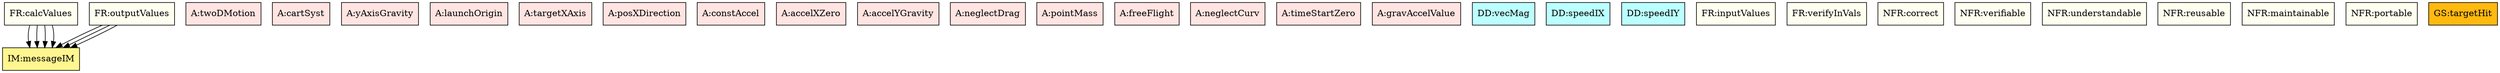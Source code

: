digraph allvsr {
	calcValues -> theory:flightduration;
	calcValues -> theory:landingposition;
	calcValues -> theory:offset;
	calcValues -> theory:message;
	outputValues -> theory:flightduration;
	outputValues -> theory:offset;
	outputValues -> theory:message;


	twoDMotion	[shape=box, color=black, style=filled, fillcolor=mistyrose, label="A:twoDMotion"];
	cartSyst	[shape=box, color=black, style=filled, fillcolor=mistyrose, label="A:cartSyst"];
	yAxisGravity	[shape=box, color=black, style=filled, fillcolor=mistyrose, label="A:yAxisGravity"];
	launchOrigin	[shape=box, color=black, style=filled, fillcolor=mistyrose, label="A:launchOrigin"];
	targetXAxis	[shape=box, color=black, style=filled, fillcolor=mistyrose, label="A:targetXAxis"];
	posXDirection	[shape=box, color=black, style=filled, fillcolor=mistyrose, label="A:posXDirection"];
	constAccel	[shape=box, color=black, style=filled, fillcolor=mistyrose, label="A:constAccel"];
	accelXZero	[shape=box, color=black, style=filled, fillcolor=mistyrose, label="A:accelXZero"];
	accelYGravity	[shape=box, color=black, style=filled, fillcolor=mistyrose, label="A:accelYGravity"];
	neglectDrag	[shape=box, color=black, style=filled, fillcolor=mistyrose, label="A:neglectDrag"];
	pointMass	[shape=box, color=black, style=filled, fillcolor=mistyrose, label="A:pointMass"];
	freeFlight	[shape=box, color=black, style=filled, fillcolor=mistyrose, label="A:freeFlight"];
	neglectCurv	[shape=box, color=black, style=filled, fillcolor=mistyrose, label="A:neglectCurv"];
	timeStartZero	[shape=box, color=black, style=filled, fillcolor=mistyrose, label="A:timeStartZero"];
	gravAccelValue	[shape=box, color=black, style=filled, fillcolor=mistyrose, label="A:gravAccelValue"];

	subgraph A {
	rank="same"
	{twoDMotion, cartSyst, yAxisGravity, launchOrigin, targetXAxis, posXDirection, constAccel, accelXZero, accelYGravity, neglectDrag, pointMass, freeFlight, neglectCurv, timeStartZero, gravAccelValue}
	}

	speed	[shape=box, color=black, style=filled, fillcolor=paleturquoise1, label="DD:vecMag"];
	ixVel	[shape=box, color=black, style=filled, fillcolor=paleturquoise1, label="DD:speedIX"];
	iyVel	[shape=box, color=black, style=filled, fillcolor=paleturquoise1, label="DD:speedIY"];

	subgraph DD {
	rank="same"
	{speed, ixVel, iyVel}
	}

	theory:accelerationTM	[shape=box, color=black, style=filled, fillcolor=pink, label="TM:acceleration"];
	theory:velocityTM	[shape=box, color=black, style=filled, fillcolor=pink, label="TM:velocity"];

	subgraph TM {
	rank="same"
	{theory:accelerationTM, theory:velocityTM}
	}

	theory:projSpeed	[shape=box, color=black, style=filled, fillcolor=palegreen, label="GD:rectVel"];
	theory:projPos	[shape=box, color=black, style=filled, fillcolor=palegreen, label="GD:rectPos"];
	theory:velocity	[shape=box, color=black, style=filled, fillcolor=palegreen, label="GD:velVec"];
	theory:position	[shape=box, color=black, style=filled, fillcolor=palegreen, label="GD:posVec"];

	subgraph GD {
	rank="same"
	{theory:projSpeed, theory:projPos, theory:velocity, theory:position}
	}

	theory:flightduration	[shape=box, color=black, style=filled, fillcolor=khaki1, label="IM:calOfLandingTime"];
	theory:landingposition	[shape=box, color=black, style=filled, fillcolor=khaki1, label="IM:calOfLandingDist"];
	theory:offset	[shape=box, color=black, style=filled, fillcolor=khaki1, label="IM:offsetIM"];
	theory:message	[shape=box, color=black, style=filled, fillcolor=khaki1, label="IM:messageIM"];

	subgraph IM {
	rank="same"
	{theory:flightduration, theory:landingposition, theory:offset, theory:message}
	}

	inputValues	[shape=box, color=black, style=filled, fillcolor=ivory, label="FR:inputValues"];
	verifyInVals	[shape=box, color=black, style=filled, fillcolor=ivory, label="FR:verifyInVals"];
	calcValues	[shape=box, color=black, style=filled, fillcolor=ivory, label="FR:calcValues"];
	outputValues	[shape=box, color=black, style=filled, fillcolor=ivory, label="FR:outputValues"];
	correct	[shape=box, color=black, style=filled, fillcolor=ivory, label="NFR:correct"];
	verifiable	[shape=box, color=black, style=filled, fillcolor=ivory, label="NFR:verifiable"];
	understandable	[shape=box, color=black, style=filled, fillcolor=ivory, label="NFR:understandable"];
	reusable	[shape=box, color=black, style=filled, fillcolor=ivory, label="NFR:reusable"];
	maintainable	[shape=box, color=black, style=filled, fillcolor=ivory, label="NFR:maintainable"];
	portable	[shape=box, color=black, style=filled, fillcolor=ivory, label="NFR:portable"];

	subgraph FR {
	rank="same"
	{inputValues, verifyInVals, calcValues, outputValues, correct, verifiable, understandable, reusable, maintainable, portable}
	}

	targetHit	[shape=box, color=black, style=filled, fillcolor=darkgoldenrod1, label="GS:targetHit"];

	subgraph GS {
	rank="same"
	{targetHit}
	}

}
